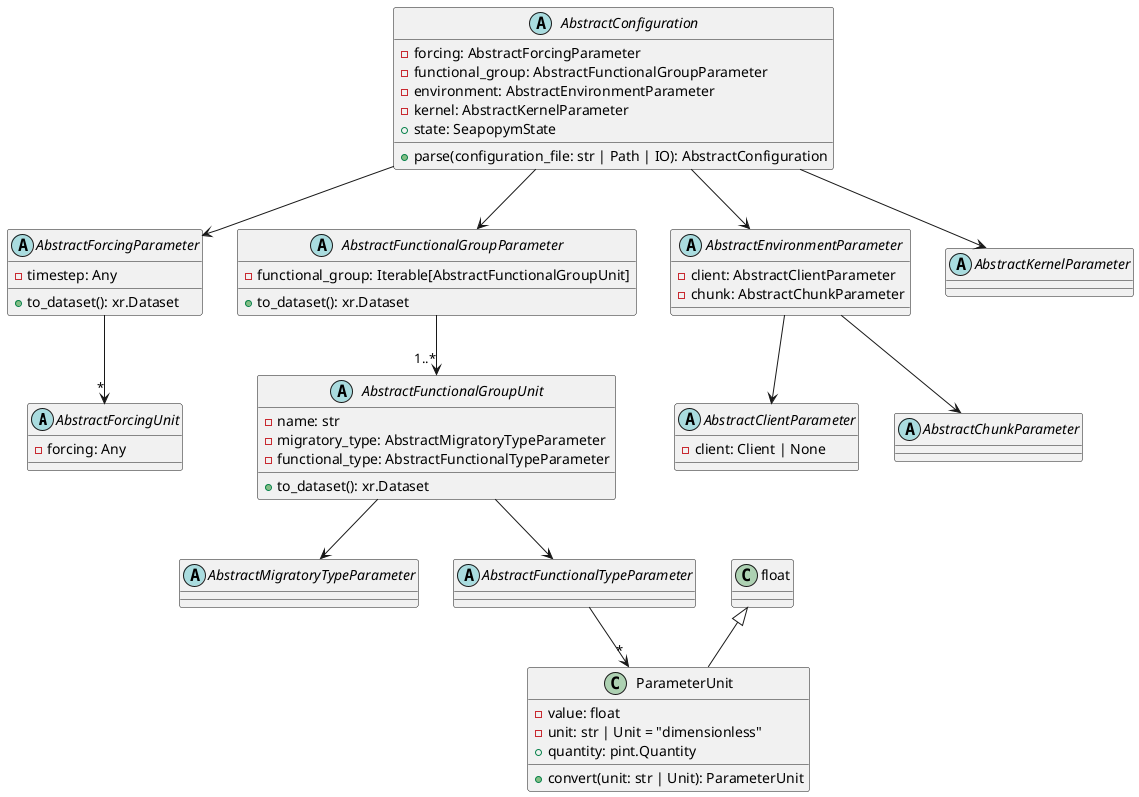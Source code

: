 @startuml

' Définition des classes principales
abstract class AbstractForcingUnit {
    - forcing: Any
}

abstract class AbstractForcingParameter {
    - timestep: Any
    + to_dataset(): xr.Dataset
}

class ParameterUnit extends float {
    - value: float
    - unit: str | Unit = "dimensionless"
    + quantity: pint.Quantity
    + convert(unit: str | Unit): ParameterUnit
}

abstract class AbstractMigratoryTypeParameter {}

abstract class AbstractFunctionalTypeParameter {}

abstract class AbstractFunctionalGroupUnit {
    - name: str
    - migratory_type: AbstractMigratoryTypeParameter
    - functional_type: AbstractFunctionalTypeParameter
    + to_dataset(): xr.Dataset
}

abstract class AbstractFunctionalGroupParameter {
    - functional_group: Iterable[AbstractFunctionalGroupUnit]
    + to_dataset(): xr.Dataset
}

abstract class AbstractClientParameter {
    - client: Client | None
}

abstract class AbstractChunkParameter {}

abstract class AbstractEnvironmentParameter {
    - client: AbstractClientParameter
    - chunk: AbstractChunkParameter
}

abstract class AbstractKernelParameter {}

abstract class AbstractConfiguration {
    - forcing: AbstractForcingParameter
    - functional_group: AbstractFunctionalGroupParameter
    - environment: AbstractEnvironmentParameter
    - kernel: AbstractKernelParameter
    + state: SeapopymState
    + parse(configuration_file: str | Path | IO): AbstractConfiguration
}

' Relations
AbstractForcingParameter --> "*" AbstractForcingUnit
AbstractFunctionalGroupParameter --> "1..*" AbstractFunctionalGroupUnit
AbstractFunctionalGroupUnit --> AbstractMigratoryTypeParameter
AbstractFunctionalGroupUnit --> AbstractFunctionalTypeParameter
AbstractEnvironmentParameter --> AbstractClientParameter
AbstractEnvironmentParameter --> AbstractChunkParameter
AbstractConfiguration --> AbstractForcingParameter
AbstractConfiguration --> AbstractFunctionalGroupParameter
AbstractConfiguration --> AbstractEnvironmentParameter
AbstractConfiguration --> AbstractKernelParameter
AbstractFunctionalTypeParameter --> "*" ParameterUnit

@enduml